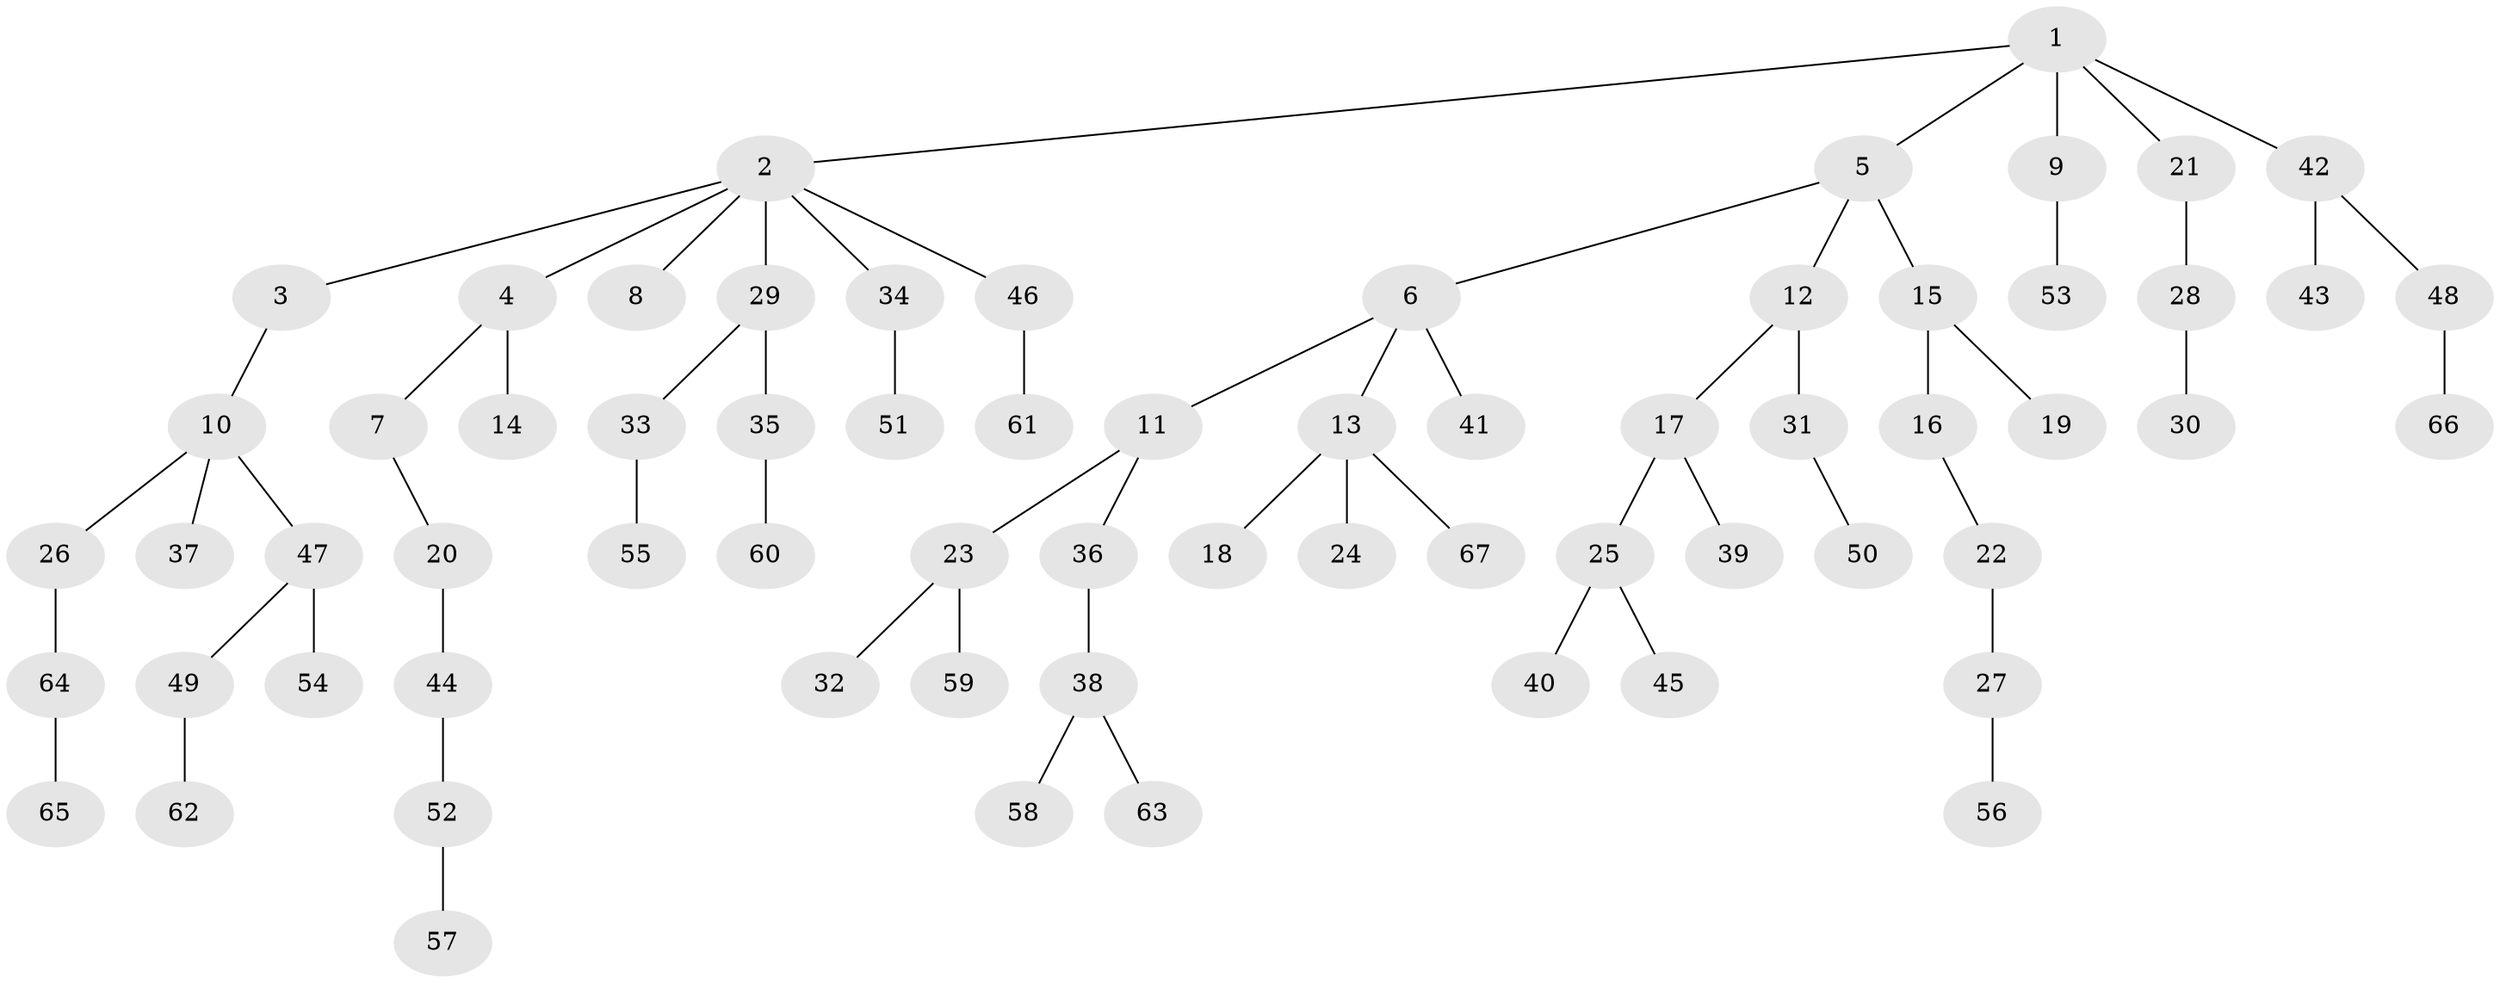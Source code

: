 // Generated by graph-tools (version 1.1) at 2025/36/03/09/25 02:36:35]
// undirected, 67 vertices, 66 edges
graph export_dot {
graph [start="1"]
  node [color=gray90,style=filled];
  1;
  2;
  3;
  4;
  5;
  6;
  7;
  8;
  9;
  10;
  11;
  12;
  13;
  14;
  15;
  16;
  17;
  18;
  19;
  20;
  21;
  22;
  23;
  24;
  25;
  26;
  27;
  28;
  29;
  30;
  31;
  32;
  33;
  34;
  35;
  36;
  37;
  38;
  39;
  40;
  41;
  42;
  43;
  44;
  45;
  46;
  47;
  48;
  49;
  50;
  51;
  52;
  53;
  54;
  55;
  56;
  57;
  58;
  59;
  60;
  61;
  62;
  63;
  64;
  65;
  66;
  67;
  1 -- 2;
  1 -- 5;
  1 -- 9;
  1 -- 21;
  1 -- 42;
  2 -- 3;
  2 -- 4;
  2 -- 8;
  2 -- 29;
  2 -- 34;
  2 -- 46;
  3 -- 10;
  4 -- 7;
  4 -- 14;
  5 -- 6;
  5 -- 12;
  5 -- 15;
  6 -- 11;
  6 -- 13;
  6 -- 41;
  7 -- 20;
  9 -- 53;
  10 -- 26;
  10 -- 37;
  10 -- 47;
  11 -- 23;
  11 -- 36;
  12 -- 17;
  12 -- 31;
  13 -- 18;
  13 -- 24;
  13 -- 67;
  15 -- 16;
  15 -- 19;
  16 -- 22;
  17 -- 25;
  17 -- 39;
  20 -- 44;
  21 -- 28;
  22 -- 27;
  23 -- 32;
  23 -- 59;
  25 -- 40;
  25 -- 45;
  26 -- 64;
  27 -- 56;
  28 -- 30;
  29 -- 33;
  29 -- 35;
  31 -- 50;
  33 -- 55;
  34 -- 51;
  35 -- 60;
  36 -- 38;
  38 -- 58;
  38 -- 63;
  42 -- 43;
  42 -- 48;
  44 -- 52;
  46 -- 61;
  47 -- 49;
  47 -- 54;
  48 -- 66;
  49 -- 62;
  52 -- 57;
  64 -- 65;
}
